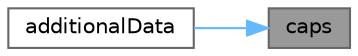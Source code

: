 digraph "caps"
{
 // INTERACTIVE_SVG=YES
 // LATEX_PDF_SIZE
  bgcolor="transparent";
  edge [fontname=Helvetica,fontsize=10,labelfontname=Helvetica,labelfontsize=10];
  node [fontname=Helvetica,fontsize=10,shape=box,height=0.2,width=0.4];
  rankdir="RL";
  Node1 [label="caps",height=0.2,width=0.4,color="gray40", fillcolor="grey60", style="filled", fontcolor="black",tooltip=" "];
  Node1 -> Node2 [dir="back",color="steelblue1",style="solid"];
  Node2 [label="additionalData",height=0.2,width=0.4,color="grey40", fillcolor="white", style="filled",URL="$classore_1_1data_1_1_cap_floor.html#af9ec5dcfee7297ab6cc404d9e4bd83ae",tooltip="returns all additional data returned by the trade once built"];
}
